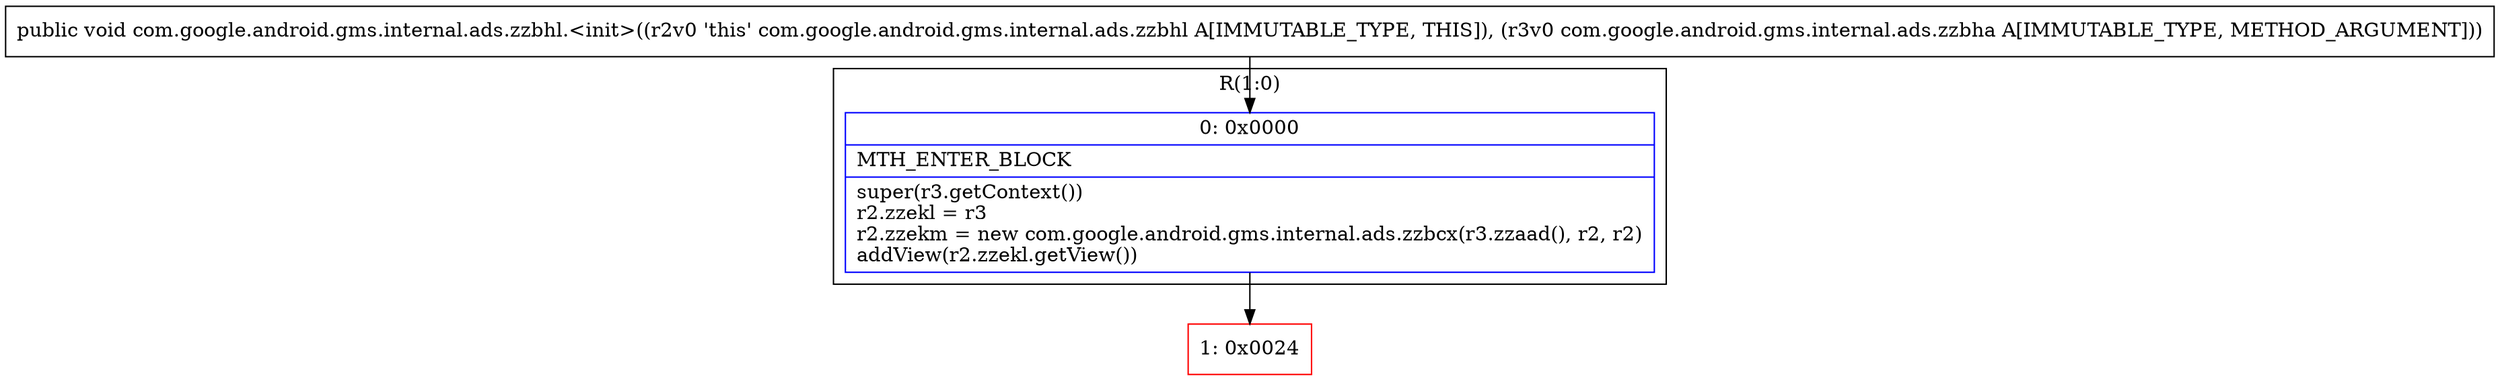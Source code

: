 digraph "CFG forcom.google.android.gms.internal.ads.zzbhl.\<init\>(Lcom\/google\/android\/gms\/internal\/ads\/zzbha;)V" {
subgraph cluster_Region_1065759394 {
label = "R(1:0)";
node [shape=record,color=blue];
Node_0 [shape=record,label="{0\:\ 0x0000|MTH_ENTER_BLOCK\l|super(r3.getContext())\lr2.zzekl = r3\lr2.zzekm = new com.google.android.gms.internal.ads.zzbcx(r3.zzaad(), r2, r2)\laddView(r2.zzekl.getView())\l}"];
}
Node_1 [shape=record,color=red,label="{1\:\ 0x0024}"];
MethodNode[shape=record,label="{public void com.google.android.gms.internal.ads.zzbhl.\<init\>((r2v0 'this' com.google.android.gms.internal.ads.zzbhl A[IMMUTABLE_TYPE, THIS]), (r3v0 com.google.android.gms.internal.ads.zzbha A[IMMUTABLE_TYPE, METHOD_ARGUMENT])) }"];
MethodNode -> Node_0;
Node_0 -> Node_1;
}

